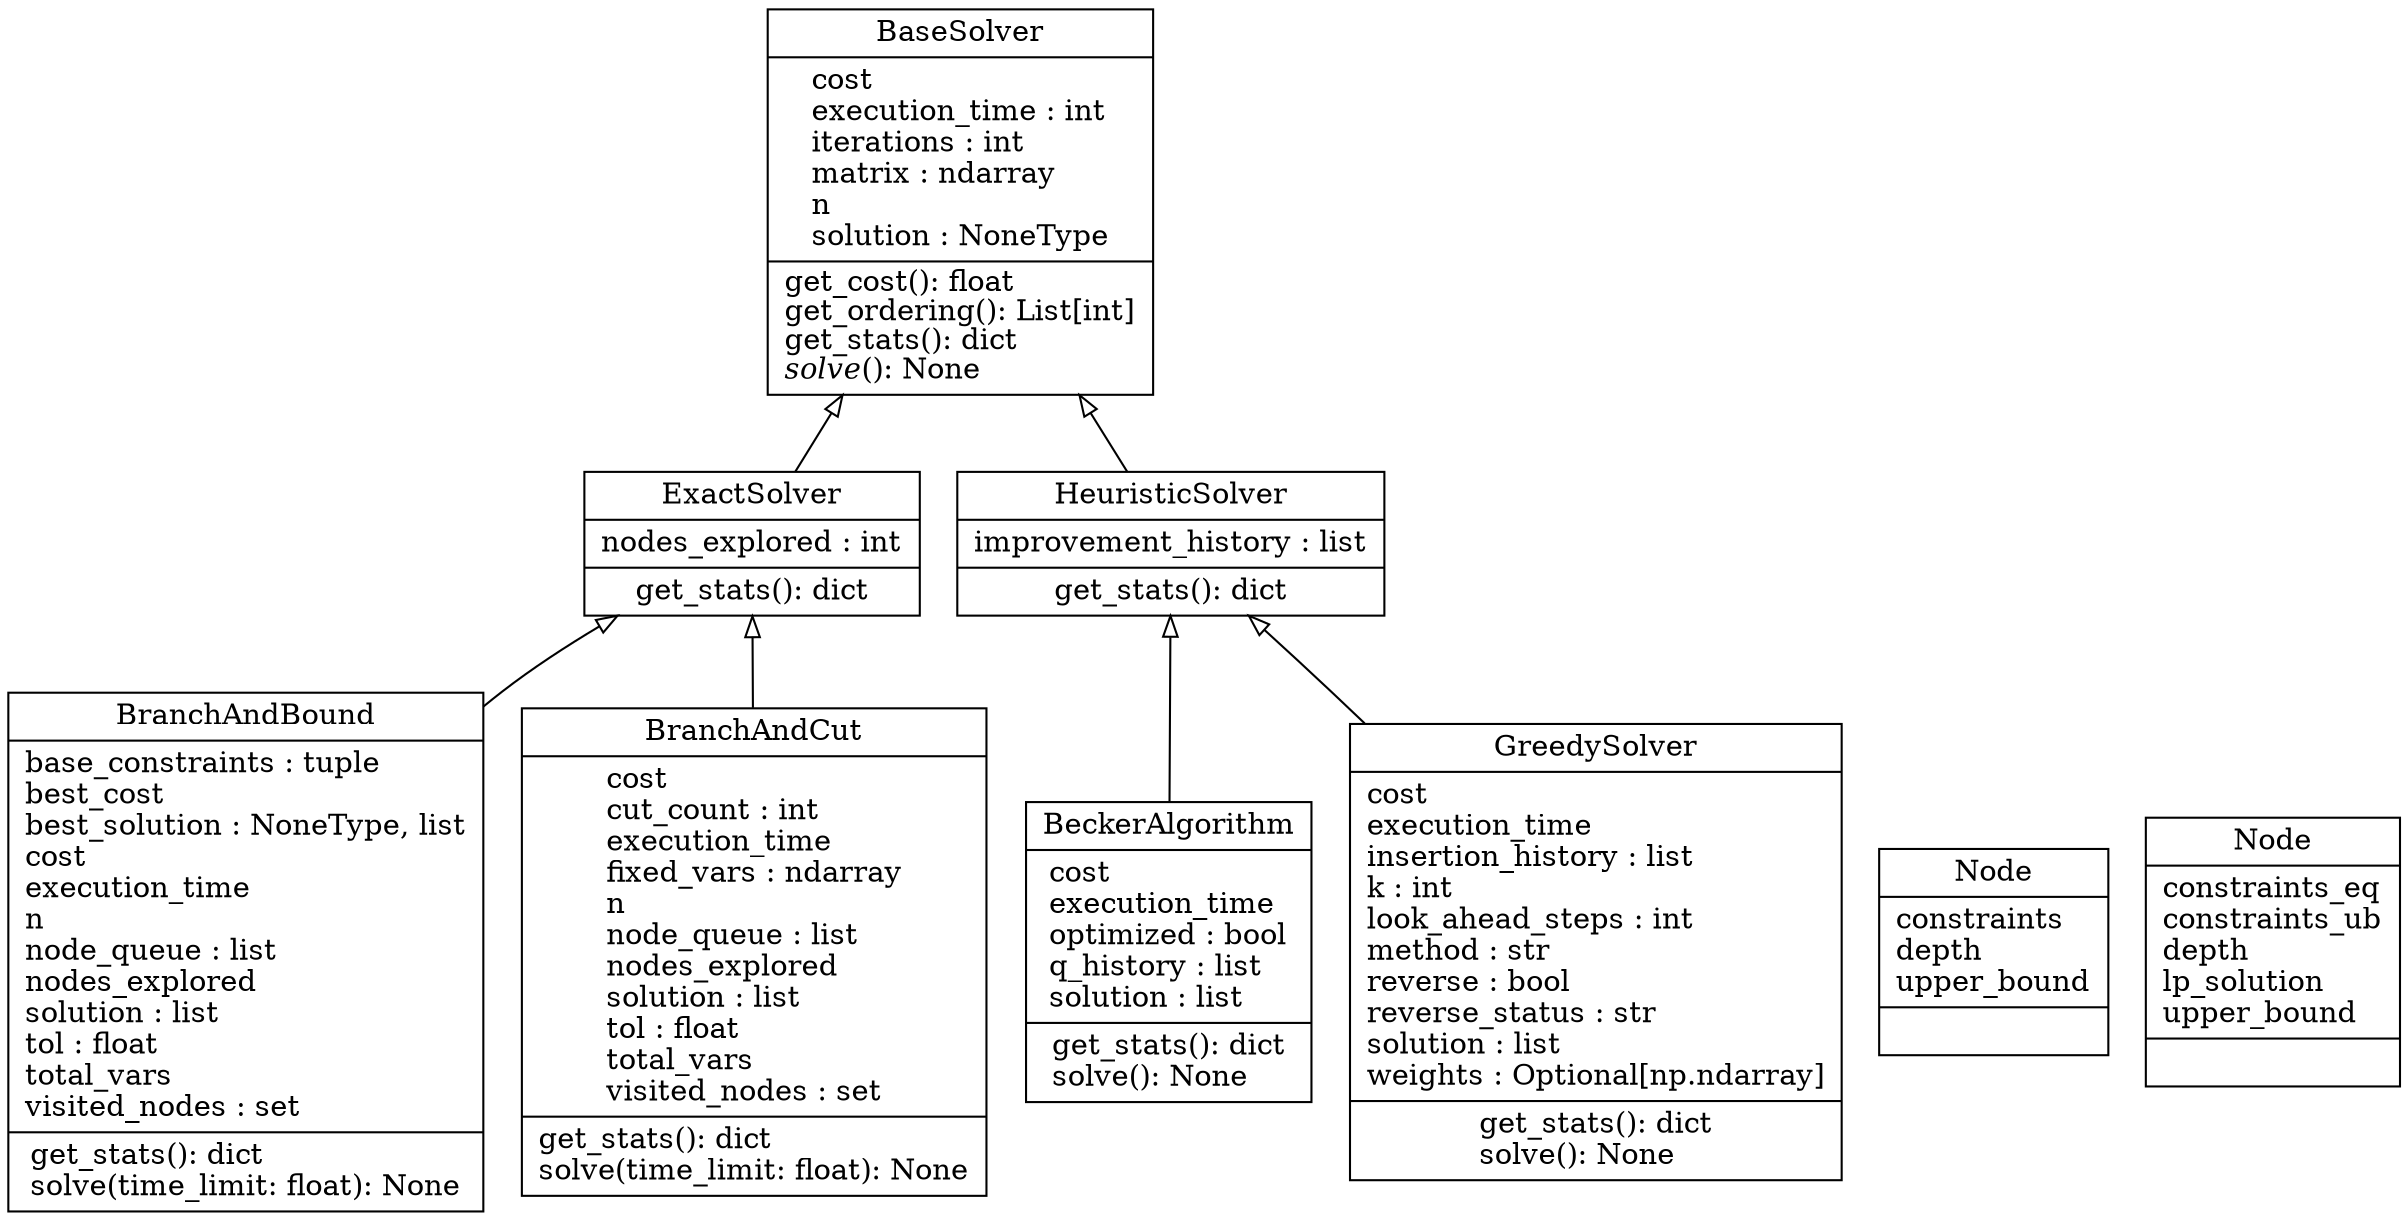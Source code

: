 digraph "classes_Project" {
rankdir=BT
charset="utf-8"
"algorithms.abs_solvers.BaseSolver" [color="black", fontcolor="black", label=<{BaseSolver|cost<br ALIGN="LEFT"/>execution_time : int<br ALIGN="LEFT"/>iterations : int<br ALIGN="LEFT"/>matrix : ndarray<br ALIGN="LEFT"/>n<br ALIGN="LEFT"/>solution : NoneType<br ALIGN="LEFT"/>|get_cost(): float<br ALIGN="LEFT"/>get_ordering(): List[int]<br ALIGN="LEFT"/>get_stats(): dict<br ALIGN="LEFT"/><I>solve</I>(): None<br ALIGN="LEFT"/>}>, shape="record", style="solid"];
"algorithms.heuristic.constructive.becker.BeckerAlgorithm" [color="black", fontcolor="black", label=<{BeckerAlgorithm|cost<br ALIGN="LEFT"/>execution_time<br ALIGN="LEFT"/>optimized : bool<br ALIGN="LEFT"/>q_history : list<br ALIGN="LEFT"/>solution : list<br ALIGN="LEFT"/>|get_stats(): dict<br ALIGN="LEFT"/>solve(): None<br ALIGN="LEFT"/>}>, shape="record", style="solid"];
"algorithms.exact.branch_bound.BranchAndBound" [color="black", fontcolor="black", label=<{BranchAndBound|base_constraints : tuple<br ALIGN="LEFT"/>best_cost<br ALIGN="LEFT"/>best_solution : NoneType, list<br ALIGN="LEFT"/>cost<br ALIGN="LEFT"/>execution_time<br ALIGN="LEFT"/>n<br ALIGN="LEFT"/>node_queue : list<br ALIGN="LEFT"/>nodes_explored<br ALIGN="LEFT"/>solution : list<br ALIGN="LEFT"/>tol : float<br ALIGN="LEFT"/>total_vars<br ALIGN="LEFT"/>visited_nodes : set<br ALIGN="LEFT"/>|get_stats(): dict<br ALIGN="LEFT"/>solve(time_limit: float): None<br ALIGN="LEFT"/>}>, shape="record", style="solid"];
"algorithms.exact.branch_cut.BranchAndCut" [color="black", fontcolor="black", label=<{BranchAndCut|cost<br ALIGN="LEFT"/>cut_count : int<br ALIGN="LEFT"/>execution_time<br ALIGN="LEFT"/>fixed_vars : ndarray<br ALIGN="LEFT"/>n<br ALIGN="LEFT"/>node_queue : list<br ALIGN="LEFT"/>nodes_explored<br ALIGN="LEFT"/>solution : list<br ALIGN="LEFT"/>tol : float<br ALIGN="LEFT"/>total_vars<br ALIGN="LEFT"/>visited_nodes : set<br ALIGN="LEFT"/>|get_stats(): dict<br ALIGN="LEFT"/>solve(time_limit: float): None<br ALIGN="LEFT"/>}>, shape="record", style="solid"];
"algorithms.abs_solvers.ExactSolver" [color="black", fontcolor="black", label=<{ExactSolver|nodes_explored : int<br ALIGN="LEFT"/>|get_stats(): dict<br ALIGN="LEFT"/>}>, shape="record", style="solid"];
"algorithms.heuristic.constructive.greedy_insertion.GreedySolver" [color="black", fontcolor="black", label=<{GreedySolver|cost<br ALIGN="LEFT"/>execution_time<br ALIGN="LEFT"/>insertion_history : list<br ALIGN="LEFT"/>k : int<br ALIGN="LEFT"/>look_ahead_steps : int<br ALIGN="LEFT"/>method : str<br ALIGN="LEFT"/>reverse : bool<br ALIGN="LEFT"/>reverse_status : str<br ALIGN="LEFT"/>solution : list<br ALIGN="LEFT"/>weights : Optional[np.ndarray]<br ALIGN="LEFT"/>|get_stats(): dict<br ALIGN="LEFT"/>solve(): None<br ALIGN="LEFT"/>}>, shape="record", style="solid"];
"algorithms.abs_solvers.HeuristicSolver" [color="black", fontcolor="black", label=<{HeuristicSolver|improvement_history : list<br ALIGN="LEFT"/>|get_stats(): dict<br ALIGN="LEFT"/>}>, shape="record", style="solid"];
"algorithms.exact.branch_bound.BranchAndBound.Node" [color="black", fontcolor="black", label=<{Node|constraints<br ALIGN="LEFT"/>depth<br ALIGN="LEFT"/>upper_bound<br ALIGN="LEFT"/>|}>, shape="record", style="solid"];
"algorithms.exact.branch_cut.BranchAndCut.Node" [color="black", fontcolor="black", label=<{Node|constraints_eq<br ALIGN="LEFT"/>constraints_ub<br ALIGN="LEFT"/>depth<br ALIGN="LEFT"/>lp_solution<br ALIGN="LEFT"/>upper_bound<br ALIGN="LEFT"/>|}>, shape="record", style="solid"];
"algorithms.abs_solvers.ExactSolver" -> "algorithms.abs_solvers.BaseSolver" [arrowhead="empty", arrowtail="none"];
"algorithms.abs_solvers.HeuristicSolver" -> "algorithms.abs_solvers.BaseSolver" [arrowhead="empty", arrowtail="none"];
"algorithms.exact.branch_bound.BranchAndBound" -> "algorithms.abs_solvers.ExactSolver" [arrowhead="empty", arrowtail="none"];
"algorithms.exact.branch_cut.BranchAndCut" -> "algorithms.abs_solvers.ExactSolver" [arrowhead="empty", arrowtail="none"];
"algorithms.heuristic.constructive.becker.BeckerAlgorithm" -> "algorithms.abs_solvers.HeuristicSolver" [arrowhead="empty", arrowtail="none"];
"algorithms.heuristic.constructive.greedy_insertion.GreedySolver" -> "algorithms.abs_solvers.HeuristicSolver" [arrowhead="empty", arrowtail="none"];
}
